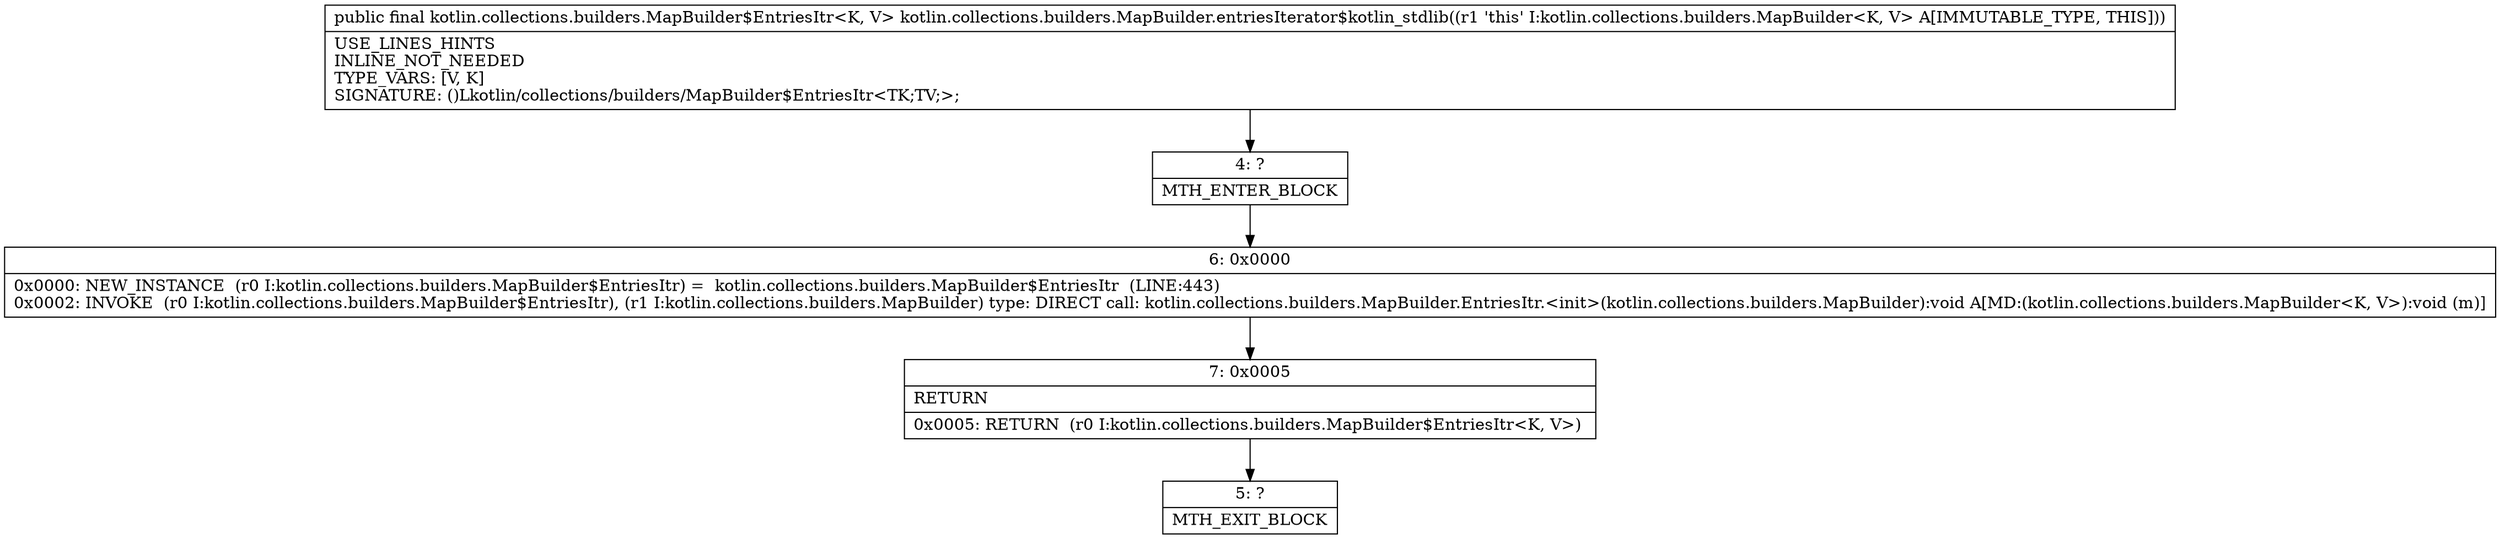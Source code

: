 digraph "CFG forkotlin.collections.builders.MapBuilder.entriesIterator$kotlin_stdlib()Lkotlin\/collections\/builders\/MapBuilder$EntriesItr;" {
Node_4 [shape=record,label="{4\:\ ?|MTH_ENTER_BLOCK\l}"];
Node_6 [shape=record,label="{6\:\ 0x0000|0x0000: NEW_INSTANCE  (r0 I:kotlin.collections.builders.MapBuilder$EntriesItr) =  kotlin.collections.builders.MapBuilder$EntriesItr  (LINE:443)\l0x0002: INVOKE  (r0 I:kotlin.collections.builders.MapBuilder$EntriesItr), (r1 I:kotlin.collections.builders.MapBuilder) type: DIRECT call: kotlin.collections.builders.MapBuilder.EntriesItr.\<init\>(kotlin.collections.builders.MapBuilder):void A[MD:(kotlin.collections.builders.MapBuilder\<K, V\>):void (m)]\l}"];
Node_7 [shape=record,label="{7\:\ 0x0005|RETURN\l|0x0005: RETURN  (r0 I:kotlin.collections.builders.MapBuilder$EntriesItr\<K, V\>) \l}"];
Node_5 [shape=record,label="{5\:\ ?|MTH_EXIT_BLOCK\l}"];
MethodNode[shape=record,label="{public final kotlin.collections.builders.MapBuilder$EntriesItr\<K, V\> kotlin.collections.builders.MapBuilder.entriesIterator$kotlin_stdlib((r1 'this' I:kotlin.collections.builders.MapBuilder\<K, V\> A[IMMUTABLE_TYPE, THIS]))  | USE_LINES_HINTS\lINLINE_NOT_NEEDED\lTYPE_VARS: [V, K]\lSIGNATURE: ()Lkotlin\/collections\/builders\/MapBuilder$EntriesItr\<TK;TV;\>;\l}"];
MethodNode -> Node_4;Node_4 -> Node_6;
Node_6 -> Node_7;
Node_7 -> Node_5;
}

